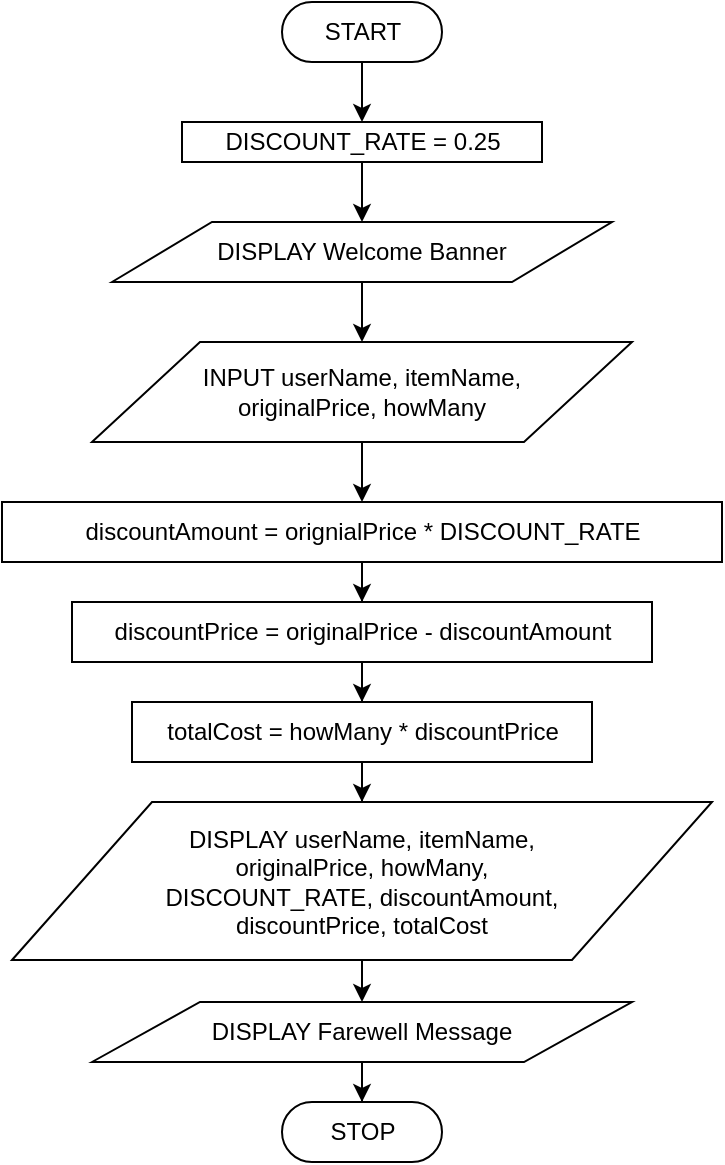 <mxfile version="14.4.3" type="device"><diagram id="dEQiTtp78dcxB554OcaV" name="Page-1"><mxGraphModel dx="597" dy="805" grid="1" gridSize="10" guides="1" tooltips="1" connect="1" arrows="1" fold="1" page="1" pageScale="1" pageWidth="850" pageHeight="1100" math="0" shadow="0"><root><mxCell id="0"/><mxCell id="1" parent="0"/><mxCell id="4AnVmNx-7TXpfd9fZ2gm-13" value="" style="edgeStyle=orthogonalEdgeStyle;rounded=0;orthogonalLoop=1;jettySize=auto;html=1;" edge="1" parent="1" source="4AnVmNx-7TXpfd9fZ2gm-1" target="4AnVmNx-7TXpfd9fZ2gm-2"><mxGeometry relative="1" as="geometry"/></mxCell><mxCell id="4AnVmNx-7TXpfd9fZ2gm-1" value="START" style="html=1;dashed=0;whitespace=wrap;shape=mxgraph.dfd.start" vertex="1" parent="1"><mxGeometry x="380" y="10" width="80" height="30" as="geometry"/></mxCell><mxCell id="4AnVmNx-7TXpfd9fZ2gm-14" value="" style="edgeStyle=orthogonalEdgeStyle;rounded=0;orthogonalLoop=1;jettySize=auto;html=1;" edge="1" parent="1" source="4AnVmNx-7TXpfd9fZ2gm-2" target="4AnVmNx-7TXpfd9fZ2gm-3"><mxGeometry relative="1" as="geometry"/></mxCell><mxCell id="4AnVmNx-7TXpfd9fZ2gm-2" value="DISCOUNT_RATE = 0.25" style="html=1;dashed=0;whitespace=wrap;" vertex="1" parent="1"><mxGeometry x="330" y="70" width="180" height="20" as="geometry"/></mxCell><mxCell id="4AnVmNx-7TXpfd9fZ2gm-15" value="" style="edgeStyle=orthogonalEdgeStyle;rounded=0;orthogonalLoop=1;jettySize=auto;html=1;" edge="1" parent="1" source="4AnVmNx-7TXpfd9fZ2gm-3" target="4AnVmNx-7TXpfd9fZ2gm-4"><mxGeometry relative="1" as="geometry"/></mxCell><mxCell id="4AnVmNx-7TXpfd9fZ2gm-3" value="DISPLAY Welcome Banner" style="shape=parallelogram;perimeter=parallelogramPerimeter;whiteSpace=wrap;html=1;dashed=0;" vertex="1" parent="1"><mxGeometry x="295" y="120" width="250" height="30" as="geometry"/></mxCell><mxCell id="4AnVmNx-7TXpfd9fZ2gm-16" value="" style="edgeStyle=orthogonalEdgeStyle;rounded=0;orthogonalLoop=1;jettySize=auto;html=1;" edge="1" parent="1" source="4AnVmNx-7TXpfd9fZ2gm-4" target="4AnVmNx-7TXpfd9fZ2gm-5"><mxGeometry relative="1" as="geometry"/></mxCell><mxCell id="4AnVmNx-7TXpfd9fZ2gm-4" value="INPUT userName, itemName, &lt;br&gt;originalPrice, howMany" style="shape=parallelogram;perimeter=parallelogramPerimeter;whiteSpace=wrap;html=1;dashed=0;" vertex="1" parent="1"><mxGeometry x="285" y="180" width="270" height="50" as="geometry"/></mxCell><mxCell id="4AnVmNx-7TXpfd9fZ2gm-17" value="" style="edgeStyle=orthogonalEdgeStyle;rounded=0;orthogonalLoop=1;jettySize=auto;html=1;" edge="1" parent="1" source="4AnVmNx-7TXpfd9fZ2gm-5" target="4AnVmNx-7TXpfd9fZ2gm-6"><mxGeometry relative="1" as="geometry"/></mxCell><mxCell id="4AnVmNx-7TXpfd9fZ2gm-5" value="discountAmount = orignialPrice * DISCOUNT_RATE" style="html=1;dashed=0;whitespace=wrap;" vertex="1" parent="1"><mxGeometry x="240" y="260" width="360" height="30" as="geometry"/></mxCell><mxCell id="4AnVmNx-7TXpfd9fZ2gm-18" value="" style="edgeStyle=orthogonalEdgeStyle;rounded=0;orthogonalLoop=1;jettySize=auto;html=1;" edge="1" parent="1" source="4AnVmNx-7TXpfd9fZ2gm-6" target="4AnVmNx-7TXpfd9fZ2gm-7"><mxGeometry relative="1" as="geometry"/></mxCell><mxCell id="4AnVmNx-7TXpfd9fZ2gm-6" value="discountPrice = originalPrice - discountAmount" style="html=1;dashed=0;whitespace=wrap;" vertex="1" parent="1"><mxGeometry x="275" y="310" width="290" height="30" as="geometry"/></mxCell><mxCell id="4AnVmNx-7TXpfd9fZ2gm-19" value="" style="edgeStyle=orthogonalEdgeStyle;rounded=0;orthogonalLoop=1;jettySize=auto;html=1;" edge="1" parent="1" source="4AnVmNx-7TXpfd9fZ2gm-7" target="4AnVmNx-7TXpfd9fZ2gm-8"><mxGeometry relative="1" as="geometry"/></mxCell><mxCell id="4AnVmNx-7TXpfd9fZ2gm-7" value="totalCost = howMany * discountPrice" style="html=1;dashed=0;whitespace=wrap;" vertex="1" parent="1"><mxGeometry x="305" y="360" width="230" height="30" as="geometry"/></mxCell><mxCell id="4AnVmNx-7TXpfd9fZ2gm-21" value="" style="edgeStyle=orthogonalEdgeStyle;rounded=0;orthogonalLoop=1;jettySize=auto;html=1;" edge="1" parent="1" source="4AnVmNx-7TXpfd9fZ2gm-8" target="4AnVmNx-7TXpfd9fZ2gm-9"><mxGeometry relative="1" as="geometry"/></mxCell><mxCell id="4AnVmNx-7TXpfd9fZ2gm-8" value="DISPLAY userName, itemName,&lt;br&gt;originalPrice, howMany,&lt;br&gt;DISCOUNT_RATE, discountAmount,&lt;br&gt;discountPrice, totalCost" style="shape=parallelogram;perimeter=parallelogramPerimeter;whiteSpace=wrap;html=1;dashed=0;" vertex="1" parent="1"><mxGeometry x="245" y="410" width="350" height="79" as="geometry"/></mxCell><mxCell id="4AnVmNx-7TXpfd9fZ2gm-22" value="" style="edgeStyle=orthogonalEdgeStyle;rounded=0;orthogonalLoop=1;jettySize=auto;html=1;" edge="1" parent="1" source="4AnVmNx-7TXpfd9fZ2gm-9" target="4AnVmNx-7TXpfd9fZ2gm-10"><mxGeometry relative="1" as="geometry"/></mxCell><mxCell id="4AnVmNx-7TXpfd9fZ2gm-9" value="DISPLAY Farewell Message" style="shape=parallelogram;perimeter=parallelogramPerimeter;whiteSpace=wrap;html=1;dashed=0;" vertex="1" parent="1"><mxGeometry x="285" y="510" width="270" height="30" as="geometry"/></mxCell><mxCell id="4AnVmNx-7TXpfd9fZ2gm-10" value="STOP" style="html=1;dashed=0;whitespace=wrap;shape=mxgraph.dfd.start" vertex="1" parent="1"><mxGeometry x="380" y="560" width="80" height="30" as="geometry"/></mxCell></root></mxGraphModel></diagram></mxfile>